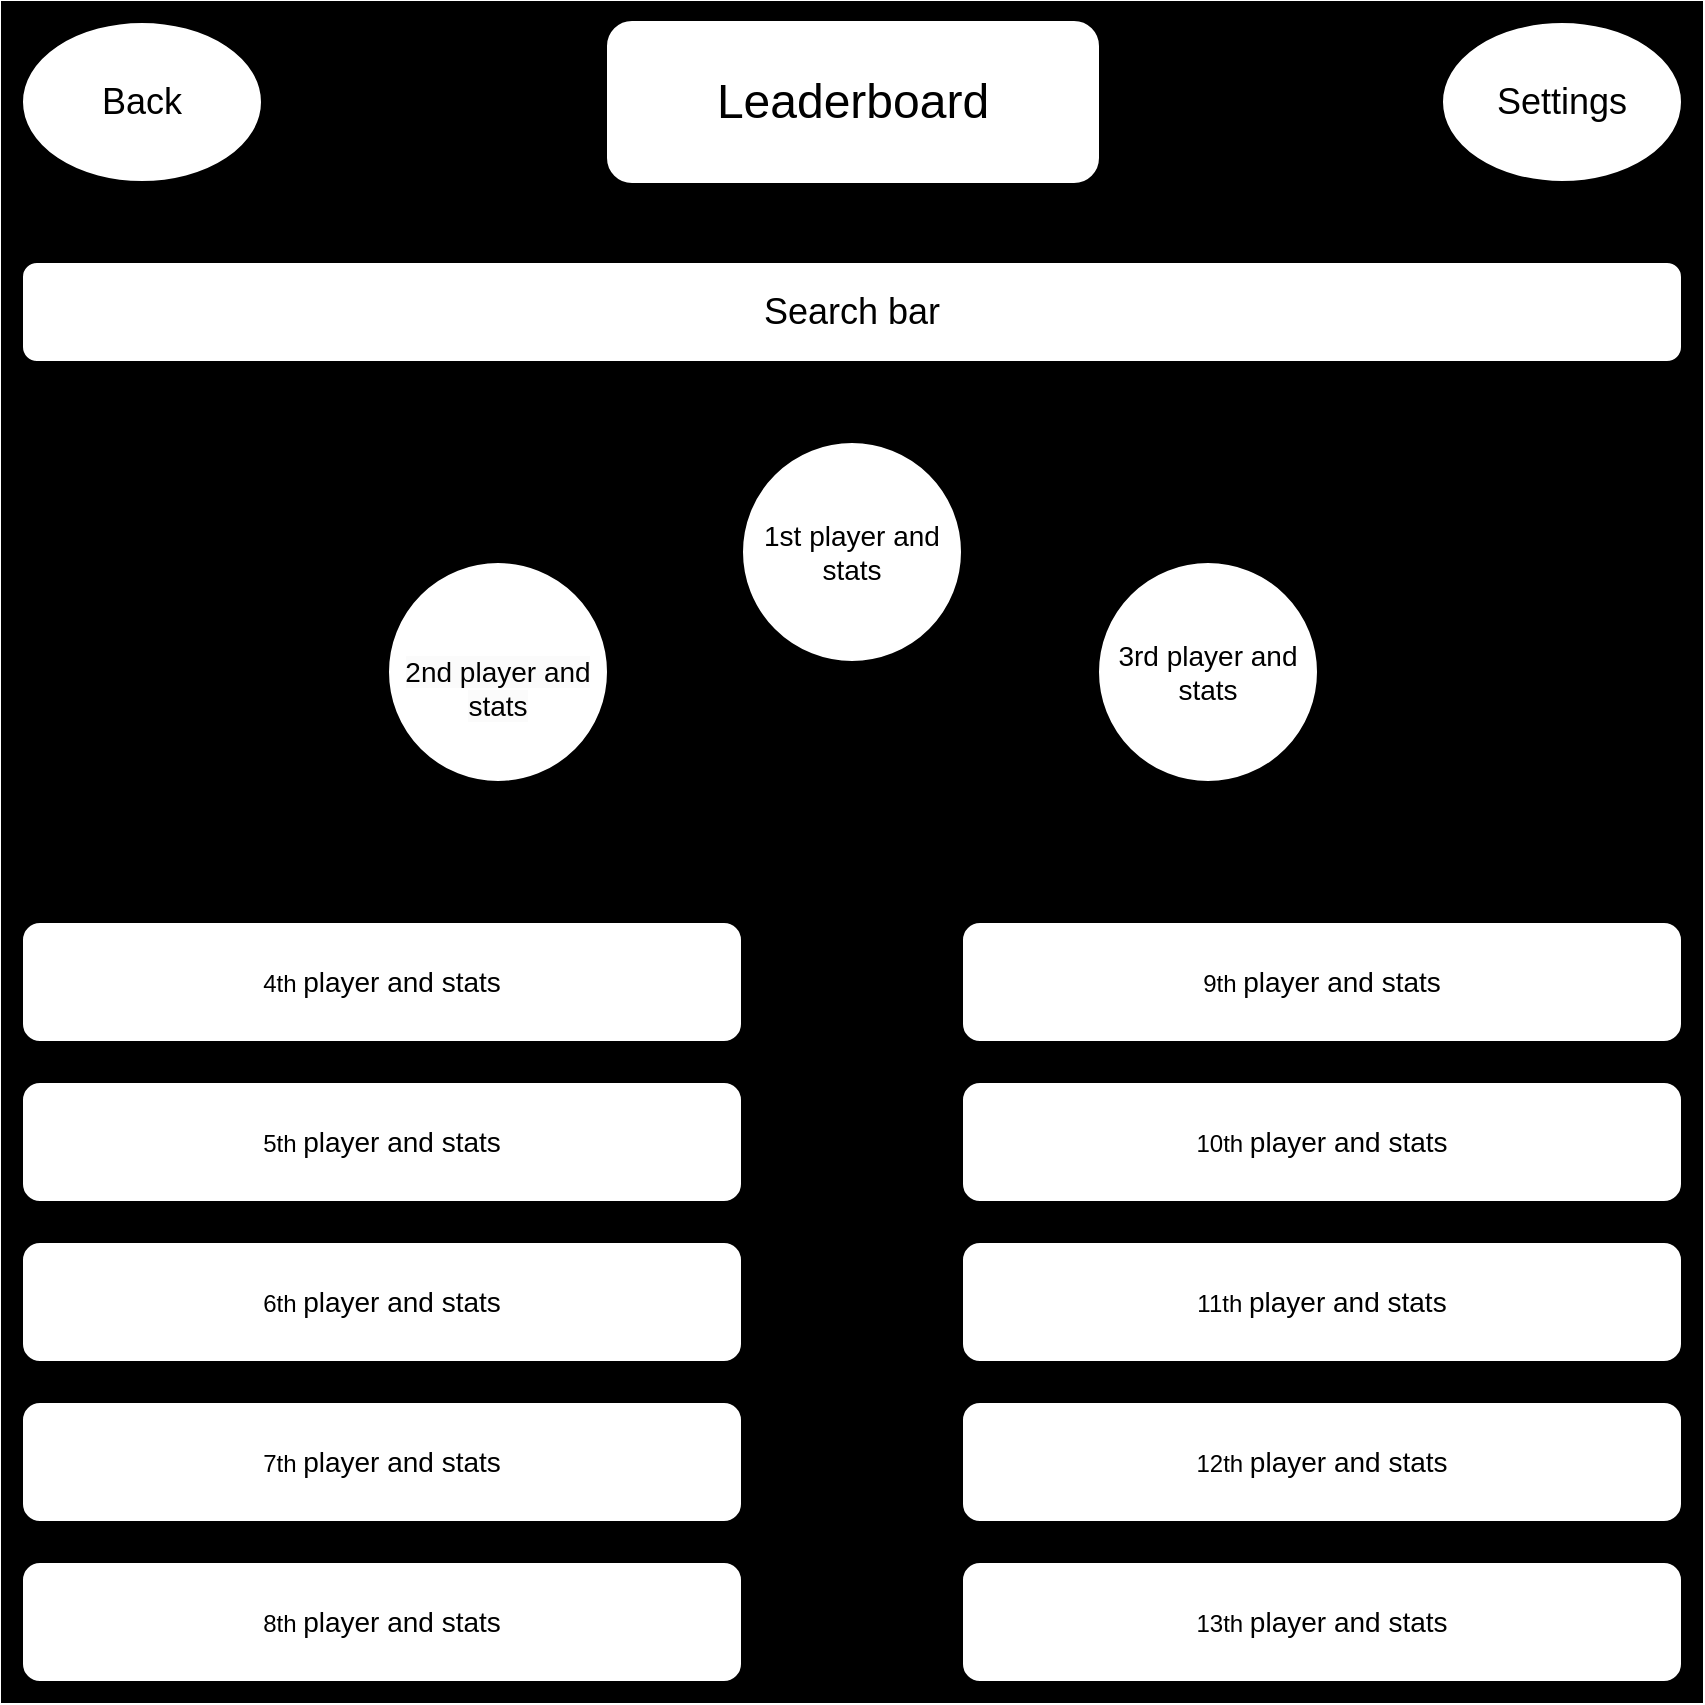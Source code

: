<mxfile version="24.7.8">
  <diagram name="Page-1" id="emZ-yDNYXLzX7Z2miODO">
    <mxGraphModel dx="1674" dy="844" grid="1" gridSize="10" guides="1" tooltips="1" connect="1" arrows="1" fold="1" page="1" pageScale="1" pageWidth="850" pageHeight="1100" math="0" shadow="0">
      <root>
        <mxCell id="0" />
        <mxCell id="1" parent="0" />
        <mxCell id="hgdegepGG_S09ZNZa7Rr-3" value="" style="whiteSpace=wrap;html=1;aspect=fixed;fillColor=#000000;" parent="1" vertex="1">
          <mxGeometry width="850" height="850" as="geometry" />
        </mxCell>
        <mxCell id="hgdegepGG_S09ZNZa7Rr-4" value="&lt;font style=&quot;font-size: 18px;&quot;&gt;Back&lt;/font&gt;" style="ellipse;whiteSpace=wrap;html=1;" parent="1" vertex="1">
          <mxGeometry x="10" y="10" width="120" height="80" as="geometry" />
        </mxCell>
        <mxCell id="hgdegepGG_S09ZNZa7Rr-5" value="&lt;font style=&quot;font-size: 24px;&quot;&gt;Leaderboard&lt;/font&gt;" style="rounded=1;whiteSpace=wrap;html=1;strokeColor=#FFFFFF;" parent="1" vertex="1">
          <mxGeometry x="303" y="10" width="245" height="80" as="geometry" />
        </mxCell>
        <mxCell id="q8OM4zRgLjuxLJzhd00i-1" value="&lt;font style=&quot;font-size: 18px;&quot;&gt;Settings&lt;/font&gt;" style="ellipse;whiteSpace=wrap;html=1;" vertex="1" parent="1">
          <mxGeometry x="720" y="10" width="120" height="80" as="geometry" />
        </mxCell>
        <mxCell id="q8OM4zRgLjuxLJzhd00i-3" value="&lt;font style=&quot;font-size: 18px;&quot;&gt;Search bar&lt;/font&gt;" style="rounded=1;whiteSpace=wrap;html=1;" vertex="1" parent="1">
          <mxGeometry x="10" y="130" width="830" height="50" as="geometry" />
        </mxCell>
        <mxCell id="q8OM4zRgLjuxLJzhd00i-9" value="&lt;font style=&quot;font-size: 14px;&quot;&gt;1st player and stats&lt;/font&gt;" style="ellipse;whiteSpace=wrap;html=1;aspect=fixed;" vertex="1" parent="1">
          <mxGeometry x="370" y="220" width="110" height="110" as="geometry" />
        </mxCell>
        <mxCell id="q8OM4zRgLjuxLJzhd00i-10" value="&lt;font style=&quot;font-size: 14px;&quot;&gt;&lt;br&gt;&lt;span style=&quot;color: rgb(0, 0, 0); font-family: Helvetica; font-style: normal; font-variant-ligatures: normal; font-variant-caps: normal; font-weight: 400; letter-spacing: normal; orphans: 2; text-align: center; text-indent: 0px; text-transform: none; widows: 2; word-spacing: 0px; -webkit-text-stroke-width: 0px; white-space: normal; background-color: rgb(251, 251, 251); text-decoration-thickness: initial; text-decoration-style: initial; text-decoration-color: initial; float: none; display: inline !important;&quot;&gt;2nd player and stats&lt;/span&gt;&lt;br&gt;&lt;/font&gt;" style="ellipse;whiteSpace=wrap;html=1;aspect=fixed;" vertex="1" parent="1">
          <mxGeometry x="193" y="280" width="110" height="110" as="geometry" />
        </mxCell>
        <mxCell id="q8OM4zRgLjuxLJzhd00i-11" value="&lt;font style=&quot;font-size: 14px;&quot;&gt;3rd player and stats&lt;/font&gt;" style="ellipse;whiteSpace=wrap;html=1;aspect=fixed;" vertex="1" parent="1">
          <mxGeometry x="548" y="280" width="110" height="110" as="geometry" />
        </mxCell>
        <mxCell id="q8OM4zRgLjuxLJzhd00i-12" value="4th&amp;nbsp;&lt;span style=&quot;font-size: 14px;&quot;&gt;player and stats&lt;/span&gt;" style="rounded=1;whiteSpace=wrap;html=1;" vertex="1" parent="1">
          <mxGeometry x="10" y="460" width="360" height="60" as="geometry" />
        </mxCell>
        <mxCell id="q8OM4zRgLjuxLJzhd00i-13" value="5th&amp;nbsp;&lt;span style=&quot;font-size: 14px;&quot;&gt;player and stats&lt;/span&gt;" style="rounded=1;whiteSpace=wrap;html=1;" vertex="1" parent="1">
          <mxGeometry x="10" y="540" width="360" height="60" as="geometry" />
        </mxCell>
        <mxCell id="q8OM4zRgLjuxLJzhd00i-14" value="6th&amp;nbsp;&lt;span style=&quot;font-size: 14px;&quot;&gt;player and stats&lt;/span&gt;" style="rounded=1;whiteSpace=wrap;html=1;" vertex="1" parent="1">
          <mxGeometry x="10" y="620" width="360" height="60" as="geometry" />
        </mxCell>
        <mxCell id="q8OM4zRgLjuxLJzhd00i-15" value="7th&amp;nbsp;&lt;span style=&quot;font-size: 14px;&quot;&gt;player and stats&lt;/span&gt;" style="rounded=1;whiteSpace=wrap;html=1;" vertex="1" parent="1">
          <mxGeometry x="10" y="700" width="360" height="60" as="geometry" />
        </mxCell>
        <mxCell id="q8OM4zRgLjuxLJzhd00i-16" value="8th&amp;nbsp;&lt;span style=&quot;font-size: 14px;&quot;&gt;player and stats&lt;/span&gt;" style="rounded=1;whiteSpace=wrap;html=1;" vertex="1" parent="1">
          <mxGeometry x="10" y="780" width="360" height="60" as="geometry" />
        </mxCell>
        <mxCell id="q8OM4zRgLjuxLJzhd00i-17" value="9th&amp;nbsp;&lt;span style=&quot;font-size: 14px;&quot;&gt;player and stats&lt;/span&gt;" style="rounded=1;whiteSpace=wrap;html=1;" vertex="1" parent="1">
          <mxGeometry x="480" y="460" width="360" height="60" as="geometry" />
        </mxCell>
        <mxCell id="q8OM4zRgLjuxLJzhd00i-18" value="10th&amp;nbsp;&lt;span style=&quot;font-size: 14px;&quot;&gt;player and stats&lt;/span&gt;" style="rounded=1;whiteSpace=wrap;html=1;" vertex="1" parent="1">
          <mxGeometry x="480" y="540" width="360" height="60" as="geometry" />
        </mxCell>
        <mxCell id="q8OM4zRgLjuxLJzhd00i-21" value="11th&amp;nbsp;&lt;span style=&quot;font-size: 14px;&quot;&gt;player and stats&lt;/span&gt;" style="rounded=1;whiteSpace=wrap;html=1;" vertex="1" parent="1">
          <mxGeometry x="480" y="620" width="360" height="60" as="geometry" />
        </mxCell>
        <mxCell id="q8OM4zRgLjuxLJzhd00i-22" value="12th&amp;nbsp;&lt;span style=&quot;font-size: 14px;&quot;&gt;player and stats&lt;/span&gt;" style="rounded=1;whiteSpace=wrap;html=1;" vertex="1" parent="1">
          <mxGeometry x="480" y="700" width="360" height="60" as="geometry" />
        </mxCell>
        <mxCell id="q8OM4zRgLjuxLJzhd00i-23" value="13th&amp;nbsp;&lt;span style=&quot;font-size: 14px;&quot;&gt;player and stats&lt;/span&gt;" style="rounded=1;whiteSpace=wrap;html=1;" vertex="1" parent="1">
          <mxGeometry x="480" y="780" width="360" height="60" as="geometry" />
        </mxCell>
      </root>
    </mxGraphModel>
  </diagram>
</mxfile>
